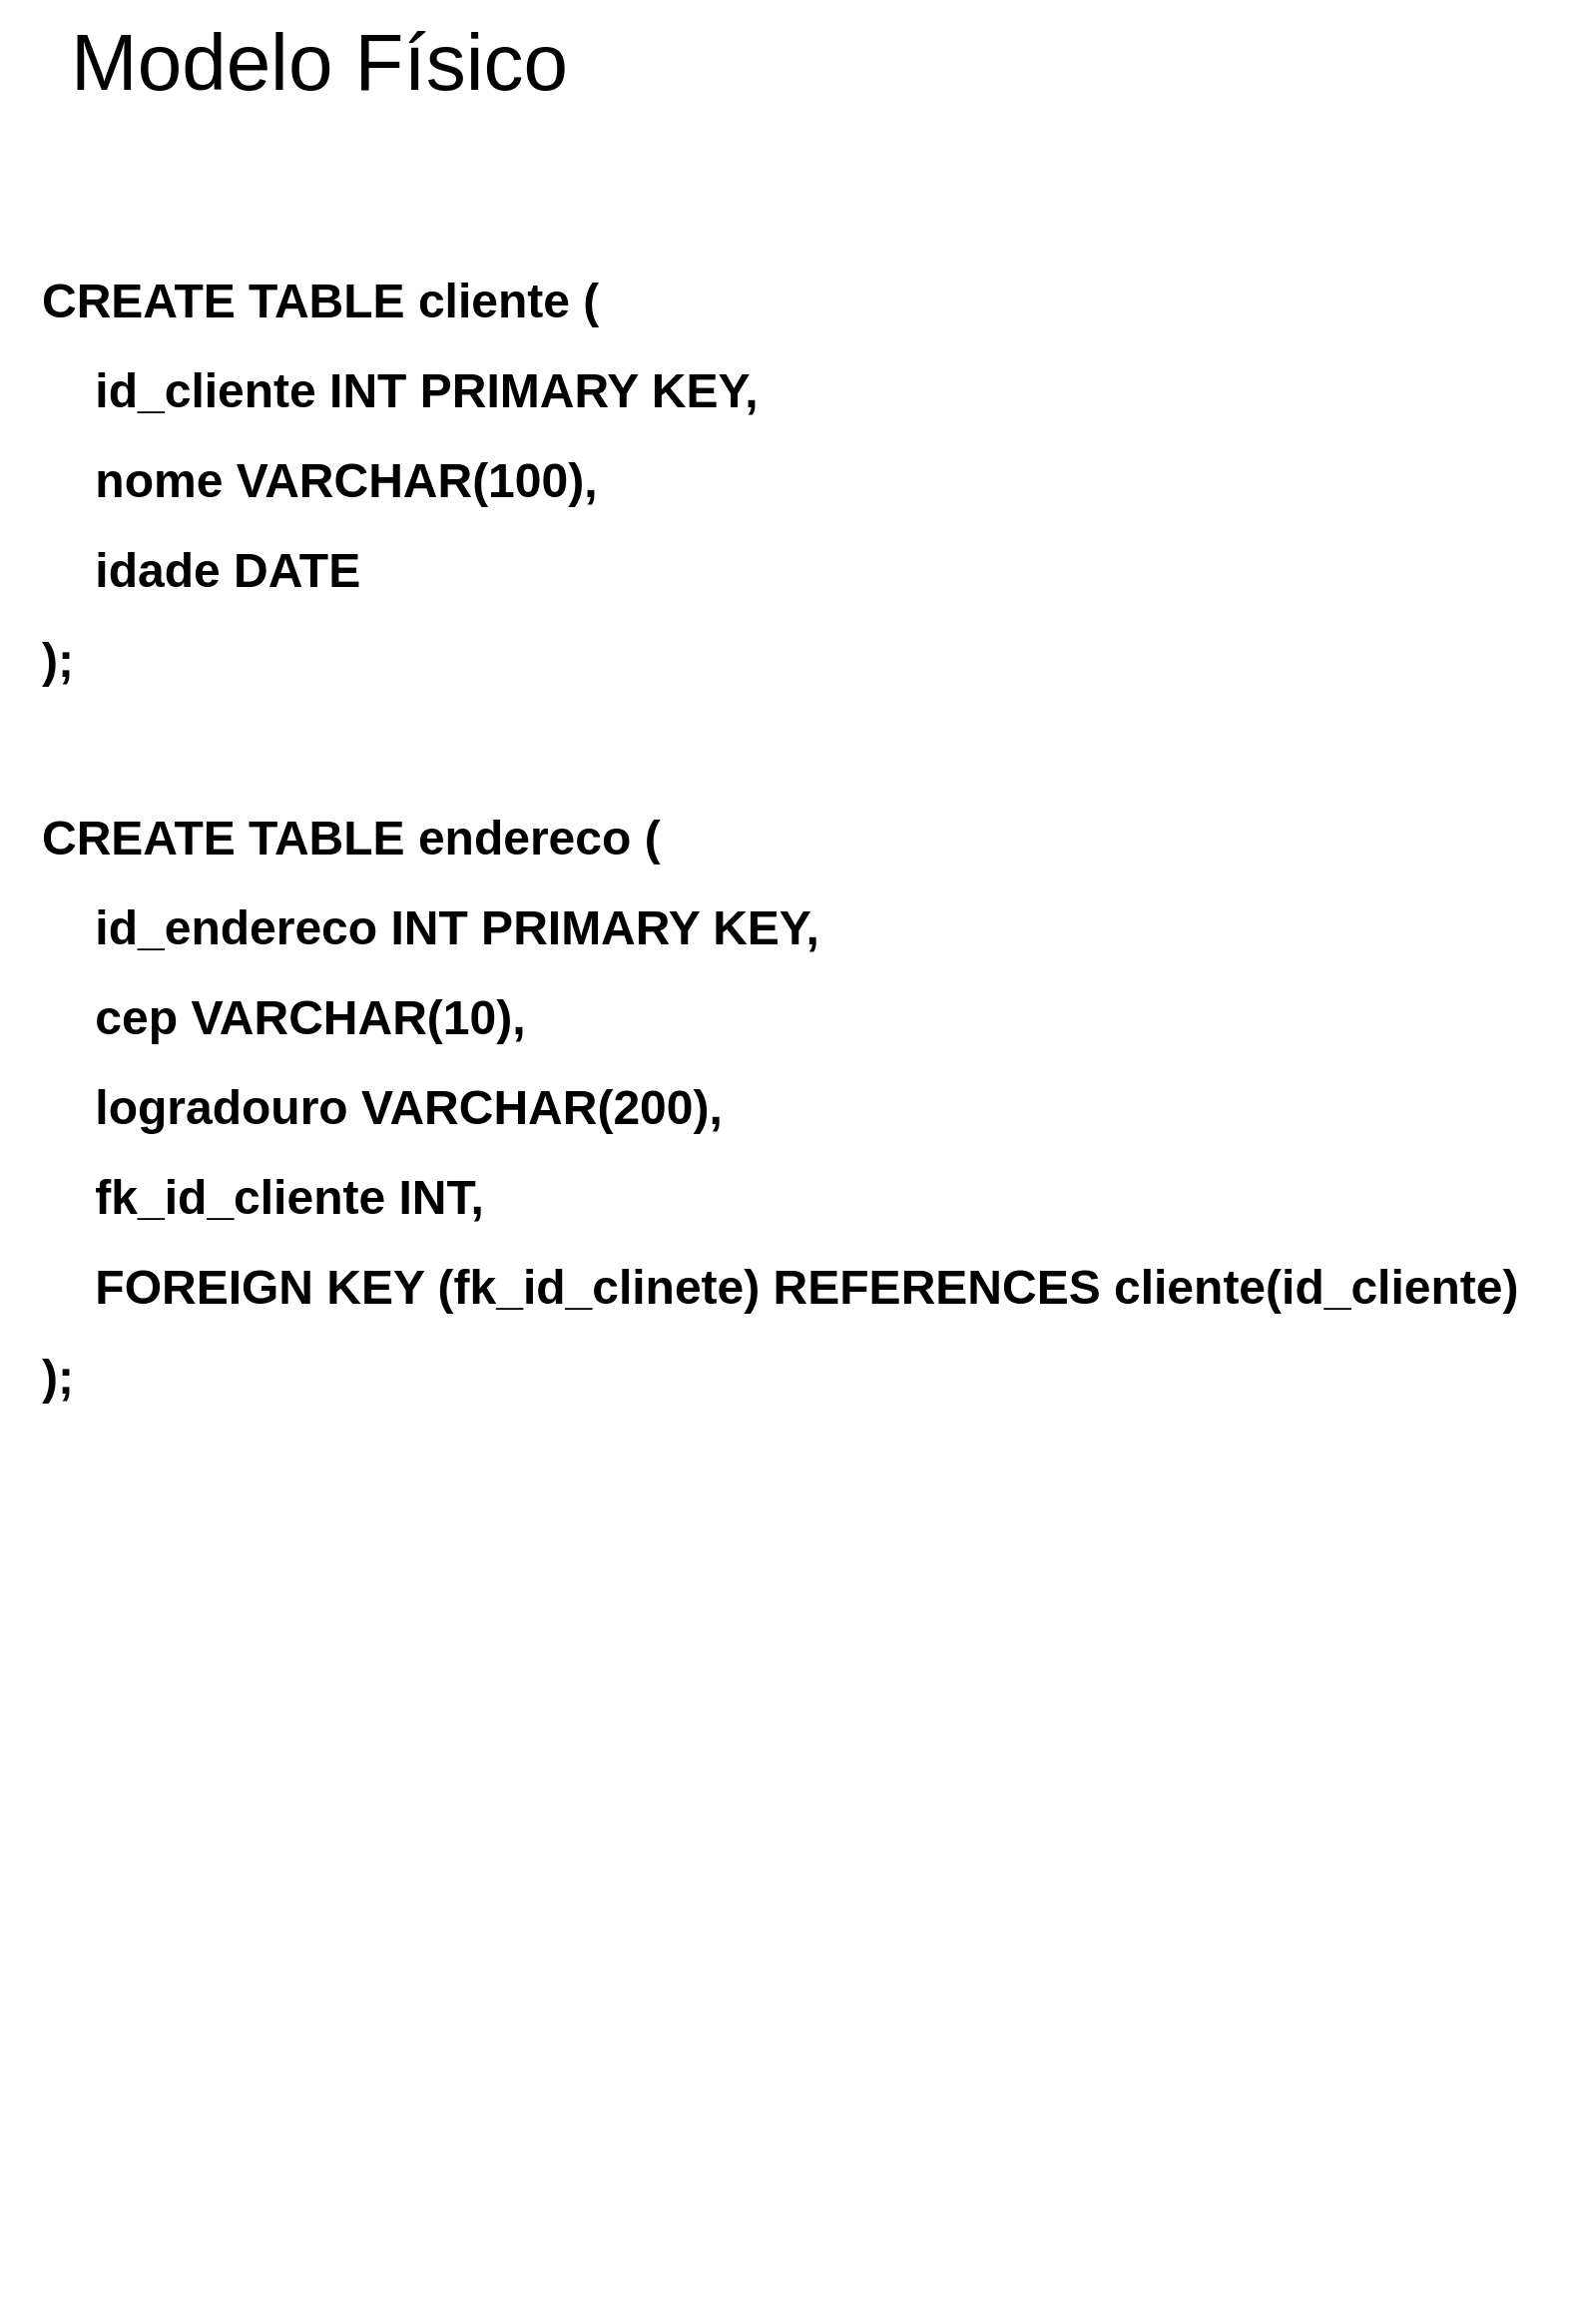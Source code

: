 <mxfile version="26.1.0">
  <diagram name="Página-1" id="j-LXRXBN6gkOoeGYmMlP">
    <mxGraphModel dx="1434" dy="780" grid="1" gridSize="10" guides="1" tooltips="1" connect="1" arrows="1" fold="1" page="1" pageScale="1" pageWidth="827" pageHeight="1169" math="0" shadow="0">
      <root>
        <mxCell id="0" />
        <mxCell id="1" parent="0" />
        <mxCell id="Li_qgIiwiCM6dAC_Hu1F-1" value="&lt;h1 style=&quot;margin-top: 0px;&quot;&gt;CREATE TABLE cliente (&lt;/h1&gt;&lt;h1 style=&quot;margin-top: 0px;&quot;&gt;&amp;nbsp; &amp;nbsp; id_cliente INT PRIMARY KEY,&lt;/h1&gt;&lt;h1 style=&quot;margin-top: 0px;&quot;&gt;&amp;nbsp; &amp;nbsp; nome VARCHAR(100),&lt;/h1&gt;&lt;h1 style=&quot;margin-top: 0px;&quot;&gt;&amp;nbsp; &amp;nbsp; idade DATE&lt;/h1&gt;&lt;h1 style=&quot;margin-top: 0px;&quot;&gt;);&lt;/h1&gt;&lt;h1 style=&quot;margin-top: 0px;&quot;&gt;&lt;br&gt;&lt;/h1&gt;&lt;h1 style=&quot;margin-top: 0px;&quot;&gt;CREATE TABLE endereco (&lt;/h1&gt;&lt;h1 style=&quot;margin-top: 0px;&quot;&gt;&amp;nbsp; &amp;nbsp; id_endereco INT PRIMARY KEY,&lt;/h1&gt;&lt;h1 style=&quot;margin-top: 0px;&quot;&gt;&amp;nbsp; &amp;nbsp; cep VARCHAR(10),&lt;/h1&gt;&lt;div&gt;&lt;h1 style=&quot;margin-top: 0px;&quot;&gt;&amp;nbsp; &amp;nbsp; logradouro VARCHAR(200),&lt;/h1&gt;&lt;/div&gt;&lt;h1 style=&quot;margin-top: 0px;&quot;&gt;&amp;nbsp; &amp;nbsp; fk_id_cliente INT,&lt;/h1&gt;&lt;h1 style=&quot;margin-top: 0px;&quot;&gt;&amp;nbsp; &amp;nbsp; FOREIGN KEY (fk_id_clinete) REFERENCES cliente(id_cliente)&lt;/h1&gt;&lt;h1 style=&quot;margin-top: 0px;&quot;&gt;);&lt;/h1&gt;" style="text;html=1;whiteSpace=wrap;overflow=hidden;rounded=0;" vertex="1" parent="1">
          <mxGeometry x="29" y="150" width="770" height="1030" as="geometry" />
        </mxCell>
        <mxCell id="Li_qgIiwiCM6dAC_Hu1F-2" value="&lt;font style=&quot;font-size: 40px;&quot;&gt;Modelo Físico&lt;/font&gt;" style="text;html=1;align=center;verticalAlign=middle;whiteSpace=wrap;rounded=0;" vertex="1" parent="1">
          <mxGeometry x="10" y="20" width="320" height="60" as="geometry" />
        </mxCell>
      </root>
    </mxGraphModel>
  </diagram>
</mxfile>
